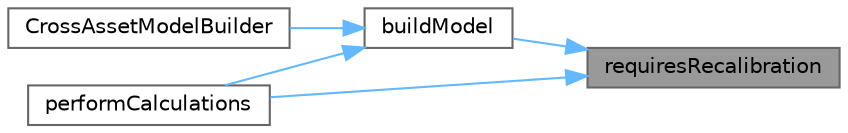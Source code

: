 digraph "requiresRecalibration"
{
 // INTERACTIVE_SVG=YES
 // LATEX_PDF_SIZE
  bgcolor="transparent";
  edge [fontname=Helvetica,fontsize=10,labelfontname=Helvetica,labelfontsize=10];
  node [fontname=Helvetica,fontsize=10,shape=box,height=0.2,width=0.4];
  rankdir="RL";
  Node1 [label="requiresRecalibration",height=0.2,width=0.4,color="gray40", fillcolor="grey60", style="filled", fontcolor="black",tooltip=" "];
  Node1 -> Node2 [dir="back",color="steelblue1",style="solid"];
  Node2 [label="buildModel",height=0.2,width=0.4,color="grey40", fillcolor="white", style="filled",URL="$classore_1_1data_1_1_cross_asset_model_builder.html#a2bda927f99c08dbefc15adff5b9d8fe2",tooltip=" "];
  Node2 -> Node3 [dir="back",color="steelblue1",style="solid"];
  Node3 [label="CrossAssetModelBuilder",height=0.2,width=0.4,color="grey40", fillcolor="white", style="filled",URL="$classore_1_1data_1_1_cross_asset_model_builder.html#a3f34deda71fd65440cc5b85bd581e3c1",tooltip=" "];
  Node2 -> Node4 [dir="back",color="steelblue1",style="solid"];
  Node4 [label="performCalculations",height=0.2,width=0.4,color="grey40", fillcolor="white", style="filled",URL="$classore_1_1data_1_1_cross_asset_model_builder.html#a1127cccc9668a02247dc139d27121708",tooltip=" "];
  Node1 -> Node4 [dir="back",color="steelblue1",style="solid"];
}
